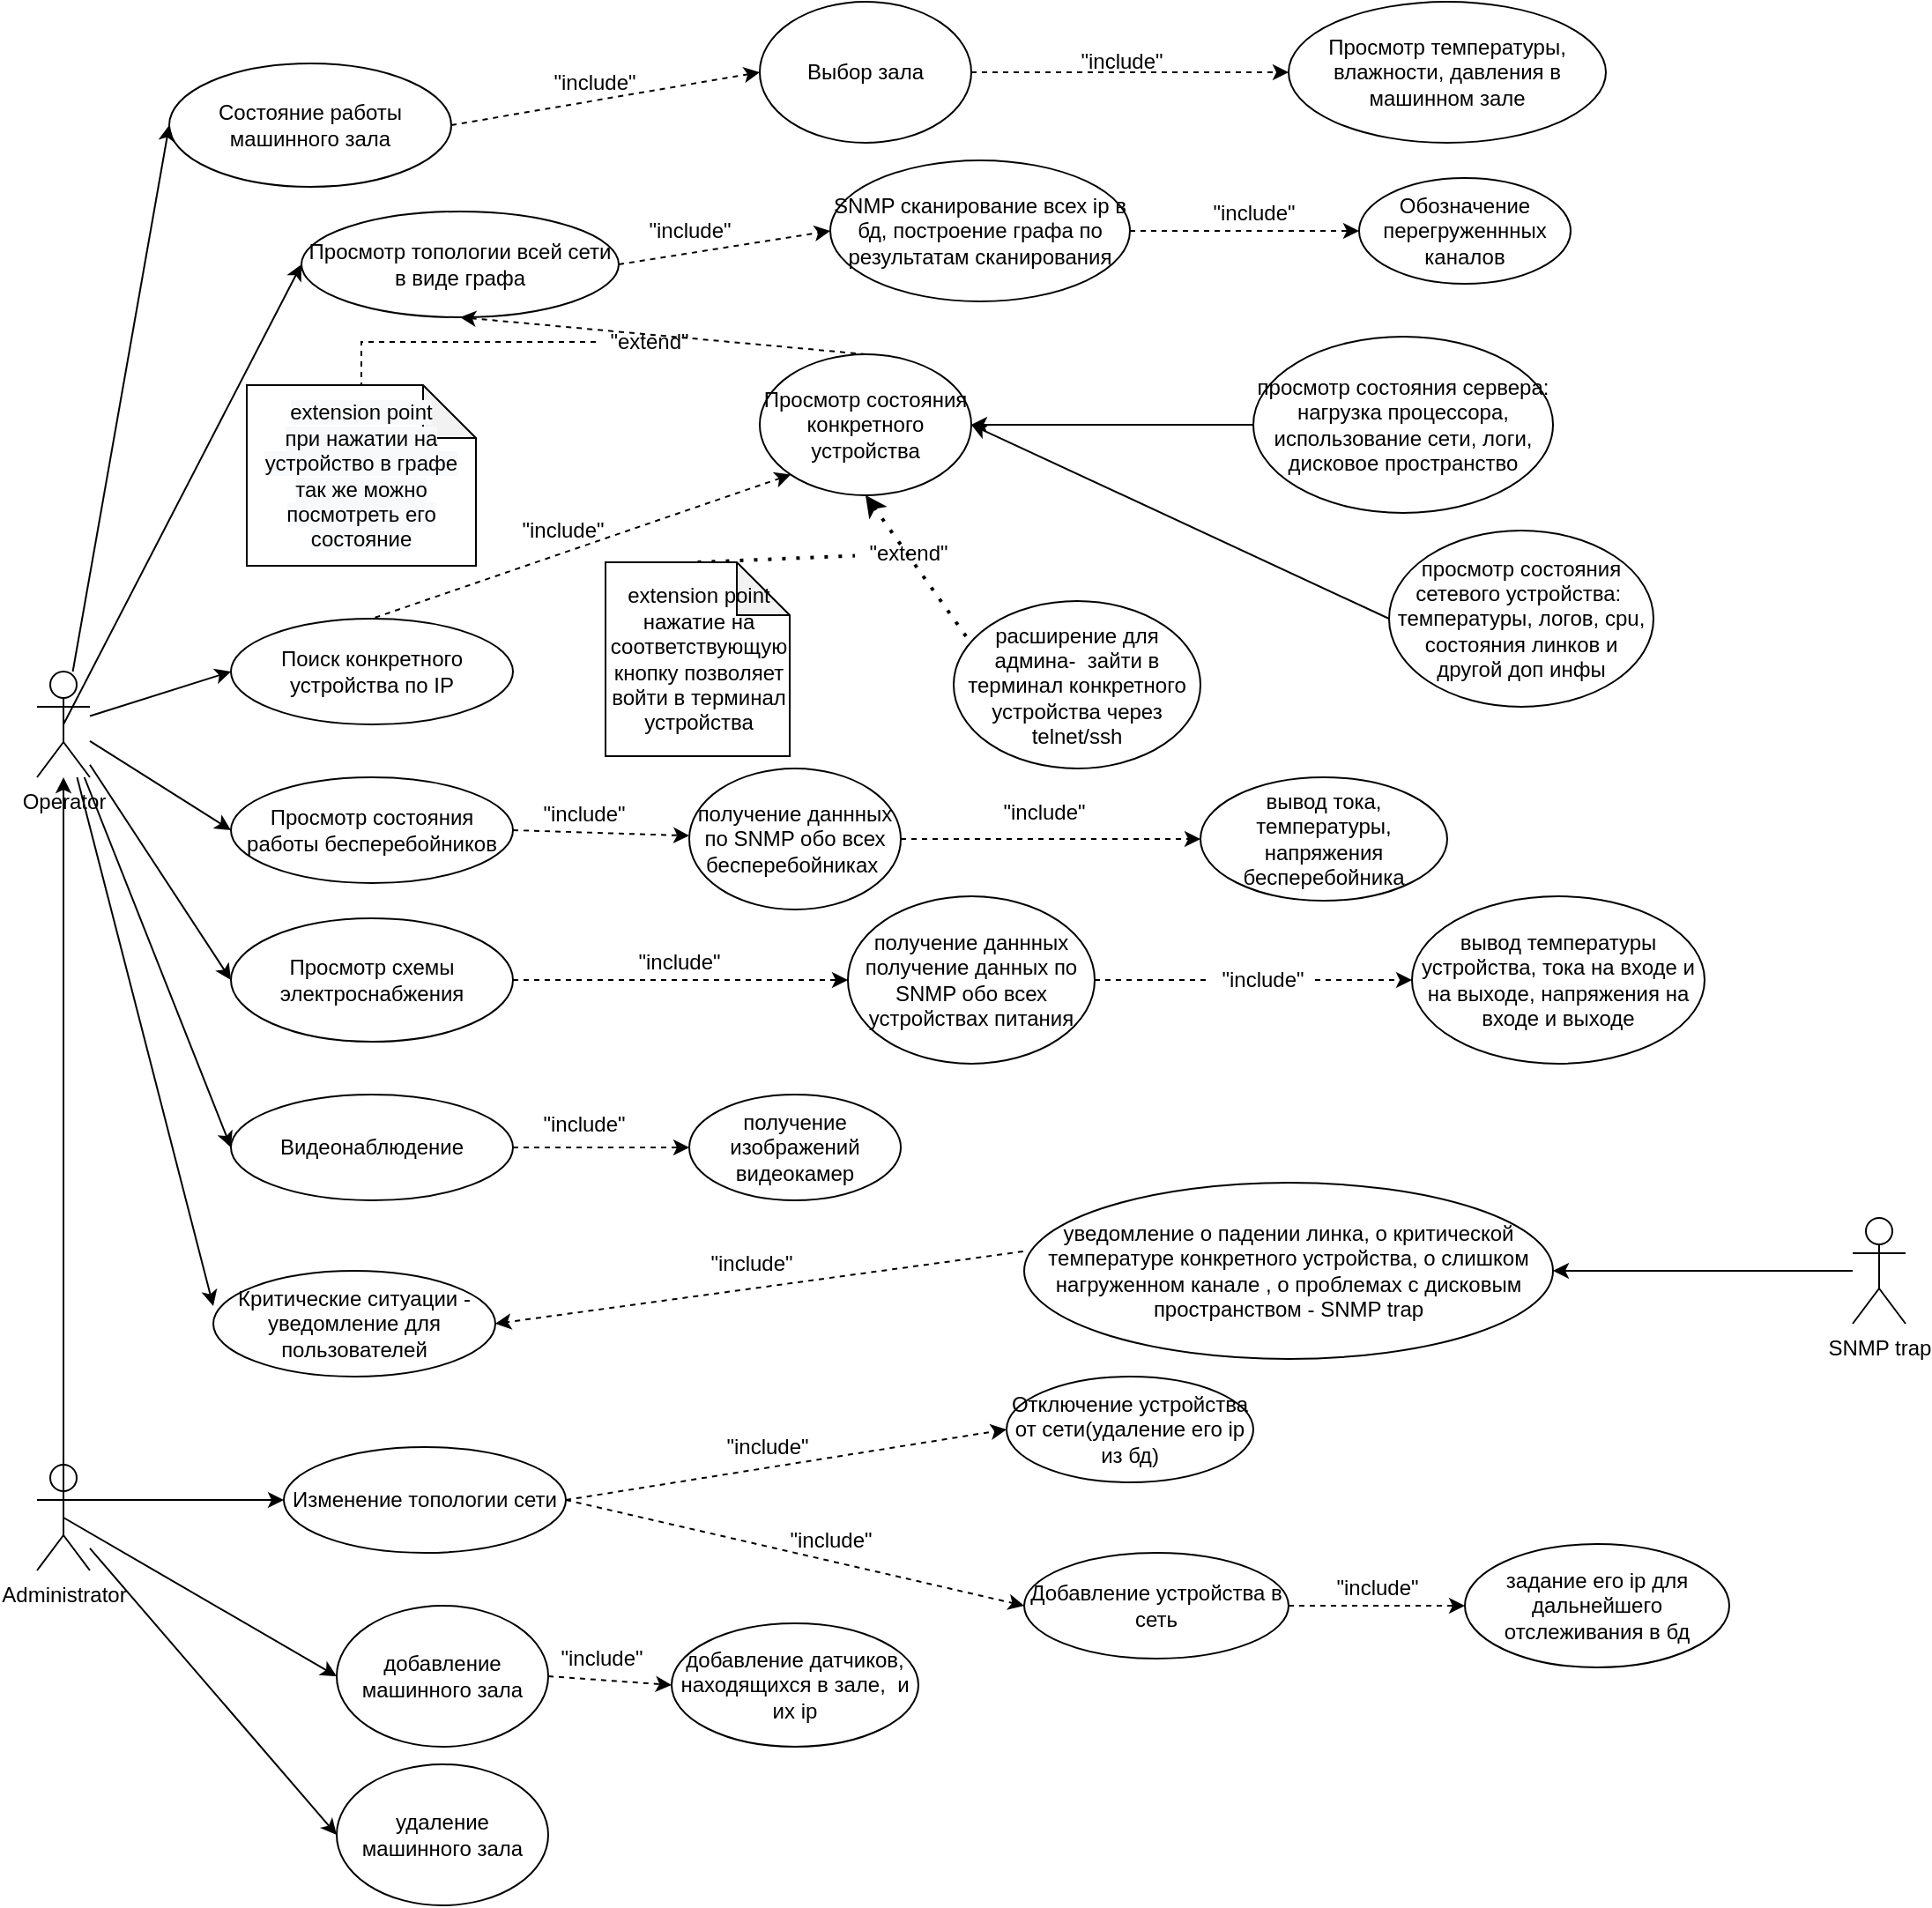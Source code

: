 <mxfile version="15.8.3" type="github">
  <diagram id="C5RBs43oDa-KdzZeNtuy" name="Page-1">
    <mxGraphModel dx="1896" dy="969" grid="1" gridSize="10" guides="1" tooltips="1" connect="1" arrows="1" fold="1" page="1" pageScale="1" pageWidth="827" pageHeight="1169" math="0" shadow="0">
      <root>
        <mxCell id="WIyWlLk6GJQsqaUBKTNV-0" />
        <mxCell id="WIyWlLk6GJQsqaUBKTNV-1" parent="WIyWlLk6GJQsqaUBKTNV-0" />
        <mxCell id="vWnuXFx7iVDM5a5PLiHu-0" value="Operator" style="shape=umlActor;verticalLabelPosition=bottom;verticalAlign=top;html=1;outlineConnect=0;" vertex="1" parent="WIyWlLk6GJQsqaUBKTNV-1">
          <mxGeometry x="60" y="400" width="30" height="60" as="geometry" />
        </mxCell>
        <mxCell id="vWnuXFx7iVDM5a5PLiHu-1" value="Просмотр температуры, влажности, давления в машинном зале" style="ellipse;whiteSpace=wrap;html=1;" vertex="1" parent="WIyWlLk6GJQsqaUBKTNV-1">
          <mxGeometry x="770" y="20" width="180" height="80" as="geometry" />
        </mxCell>
        <mxCell id="vWnuXFx7iVDM5a5PLiHu-2" value="Просмотр топологии всей сети в виде графа" style="ellipse;whiteSpace=wrap;html=1;" vertex="1" parent="WIyWlLk6GJQsqaUBKTNV-1">
          <mxGeometry x="210" y="139" width="180" height="60" as="geometry" />
        </mxCell>
        <mxCell id="vWnuXFx7iVDM5a5PLiHu-3" value="Критические ситуации - уведомление для пользователей" style="ellipse;whiteSpace=wrap;html=1;" vertex="1" parent="WIyWlLk6GJQsqaUBKTNV-1">
          <mxGeometry x="160" y="740" width="160" height="60" as="geometry" />
        </mxCell>
        <mxCell id="vWnuXFx7iVDM5a5PLiHu-59" value="" style="edgeStyle=orthogonalEdgeStyle;rounded=0;orthogonalLoop=1;jettySize=auto;html=1;dashed=1;" edge="1" parent="WIyWlLk6GJQsqaUBKTNV-1" source="vWnuXFx7iVDM5a5PLiHu-4" target="vWnuXFx7iVDM5a5PLiHu-40">
          <mxGeometry relative="1" as="geometry" />
        </mxCell>
        <mxCell id="vWnuXFx7iVDM5a5PLiHu-4" value="Просмотр схемы электроснабжения" style="ellipse;whiteSpace=wrap;html=1;" vertex="1" parent="WIyWlLk6GJQsqaUBKTNV-1">
          <mxGeometry x="170" y="540" width="160" height="70" as="geometry" />
        </mxCell>
        <mxCell id="vWnuXFx7iVDM5a5PLiHu-5" value="Просмотр состояния работы бесперебойников" style="ellipse;whiteSpace=wrap;html=1;" vertex="1" parent="WIyWlLk6GJQsqaUBKTNV-1">
          <mxGeometry x="170" y="460" width="160" height="60" as="geometry" />
        </mxCell>
        <mxCell id="vWnuXFx7iVDM5a5PLiHu-6" value="Просмотр состояния конкретного устройства" style="ellipse;whiteSpace=wrap;html=1;" vertex="1" parent="WIyWlLk6GJQsqaUBKTNV-1">
          <mxGeometry x="470" y="220" width="120" height="80" as="geometry" />
        </mxCell>
        <mxCell id="vWnuXFx7iVDM5a5PLiHu-51" value="" style="edgeStyle=orthogonalEdgeStyle;rounded=0;orthogonalLoop=1;jettySize=auto;html=1;dashed=1;" edge="1" parent="WIyWlLk6GJQsqaUBKTNV-1" source="vWnuXFx7iVDM5a5PLiHu-7" target="vWnuXFx7iVDM5a5PLiHu-50">
          <mxGeometry relative="1" as="geometry" />
        </mxCell>
        <mxCell id="vWnuXFx7iVDM5a5PLiHu-7" value="Видеонаблюдение" style="ellipse;whiteSpace=wrap;html=1;" vertex="1" parent="WIyWlLk6GJQsqaUBKTNV-1">
          <mxGeometry x="170" y="640" width="160" height="60" as="geometry" />
        </mxCell>
        <mxCell id="vWnuXFx7iVDM5a5PLiHu-8" value="Обозначение перегруженнных каналов" style="ellipse;whiteSpace=wrap;html=1;" vertex="1" parent="WIyWlLk6GJQsqaUBKTNV-1">
          <mxGeometry x="810" y="120" width="120" height="60" as="geometry" />
        </mxCell>
        <mxCell id="vWnuXFx7iVDM5a5PLiHu-10" value="Administrator" style="shape=umlActor;verticalLabelPosition=bottom;verticalAlign=top;html=1;outlineConnect=0;" vertex="1" parent="WIyWlLk6GJQsqaUBKTNV-1">
          <mxGeometry x="60" y="850" width="30" height="60" as="geometry" />
        </mxCell>
        <mxCell id="vWnuXFx7iVDM5a5PLiHu-11" style="edgeStyle=orthogonalEdgeStyle;rounded=0;orthogonalLoop=1;jettySize=auto;html=1;exitX=0.5;exitY=0.5;exitDx=0;exitDy=0;exitPerimeter=0;" edge="1" parent="WIyWlLk6GJQsqaUBKTNV-1" source="vWnuXFx7iVDM5a5PLiHu-10" target="vWnuXFx7iVDM5a5PLiHu-0">
          <mxGeometry relative="1" as="geometry">
            <mxPoint x="100" y="300" as="targetPoint" />
          </mxGeometry>
        </mxCell>
        <mxCell id="vWnuXFx7iVDM5a5PLiHu-12" value="Состояние работы машинного зала" style="ellipse;whiteSpace=wrap;html=1;" vertex="1" parent="WIyWlLk6GJQsqaUBKTNV-1">
          <mxGeometry x="135" y="55" width="160" height="70" as="geometry" />
        </mxCell>
        <mxCell id="vWnuXFx7iVDM5a5PLiHu-16" value="Поиск конкретного устройства по IP" style="ellipse;whiteSpace=wrap;html=1;" vertex="1" parent="WIyWlLk6GJQsqaUBKTNV-1">
          <mxGeometry x="170" y="370" width="160" height="60" as="geometry" />
        </mxCell>
        <mxCell id="vWnuXFx7iVDM5a5PLiHu-19" value="Изменение топологии сети" style="ellipse;whiteSpace=wrap;html=1;" vertex="1" parent="WIyWlLk6GJQsqaUBKTNV-1">
          <mxGeometry x="200" y="840" width="160" height="60" as="geometry" />
        </mxCell>
        <mxCell id="vWnuXFx7iVDM5a5PLiHu-20" value="Отключение устройства от сети(удаление его ip из бд)" style="ellipse;whiteSpace=wrap;html=1;" vertex="1" parent="WIyWlLk6GJQsqaUBKTNV-1">
          <mxGeometry x="610" y="800" width="140" height="60" as="geometry" />
        </mxCell>
        <mxCell id="vWnuXFx7iVDM5a5PLiHu-61" value="" style="edgeStyle=orthogonalEdgeStyle;rounded=0;orthogonalLoop=1;jettySize=auto;html=1;dashed=1;" edge="1" parent="WIyWlLk6GJQsqaUBKTNV-1" source="vWnuXFx7iVDM5a5PLiHu-21" target="vWnuXFx7iVDM5a5PLiHu-60">
          <mxGeometry relative="1" as="geometry" />
        </mxCell>
        <mxCell id="vWnuXFx7iVDM5a5PLiHu-21" value="Добавление устройства в сеть" style="ellipse;whiteSpace=wrap;html=1;" vertex="1" parent="WIyWlLk6GJQsqaUBKTNV-1">
          <mxGeometry x="620" y="900" width="150" height="60" as="geometry" />
        </mxCell>
        <mxCell id="vWnuXFx7iVDM5a5PLiHu-28" value="" style="endArrow=classic;html=1;rounded=0;exitX=1;exitY=0.333;exitDx=0;exitDy=0;exitPerimeter=0;entryX=0;entryY=0.5;entryDx=0;entryDy=0;" edge="1" parent="WIyWlLk6GJQsqaUBKTNV-1" source="vWnuXFx7iVDM5a5PLiHu-10" target="vWnuXFx7iVDM5a5PLiHu-19">
          <mxGeometry width="50" height="50" relative="1" as="geometry">
            <mxPoint x="570" y="520" as="sourcePoint" />
            <mxPoint x="440" y="640" as="targetPoint" />
          </mxGeometry>
        </mxCell>
        <mxCell id="vWnuXFx7iVDM5a5PLiHu-29" value="" style="endArrow=classic;html=1;rounded=0;entryX=0;entryY=0.333;entryDx=0;entryDy=0;entryPerimeter=0;" edge="1" parent="WIyWlLk6GJQsqaUBKTNV-1" source="vWnuXFx7iVDM5a5PLiHu-0" target="vWnuXFx7iVDM5a5PLiHu-3">
          <mxGeometry width="50" height="50" relative="1" as="geometry">
            <mxPoint x="390" y="690" as="sourcePoint" />
            <mxPoint x="440" y="640" as="targetPoint" />
          </mxGeometry>
        </mxCell>
        <mxCell id="vWnuXFx7iVDM5a5PLiHu-31" value="" style="endArrow=classic;html=1;rounded=0;entryX=0;entryY=0.5;entryDx=0;entryDy=0;" edge="1" parent="WIyWlLk6GJQsqaUBKTNV-1" source="vWnuXFx7iVDM5a5PLiHu-0" target="vWnuXFx7iVDM5a5PLiHu-7">
          <mxGeometry width="50" height="50" relative="1" as="geometry">
            <mxPoint x="390" y="410" as="sourcePoint" />
            <mxPoint x="180" y="670" as="targetPoint" />
          </mxGeometry>
        </mxCell>
        <mxCell id="vWnuXFx7iVDM5a5PLiHu-32" value="" style="endArrow=classic;html=1;rounded=0;entryX=0;entryY=0.5;entryDx=0;entryDy=0;" edge="1" parent="WIyWlLk6GJQsqaUBKTNV-1" source="vWnuXFx7iVDM5a5PLiHu-0" target="vWnuXFx7iVDM5a5PLiHu-4">
          <mxGeometry width="50" height="50" relative="1" as="geometry">
            <mxPoint x="390" y="410" as="sourcePoint" />
            <mxPoint x="190" y="540" as="targetPoint" />
          </mxGeometry>
        </mxCell>
        <mxCell id="vWnuXFx7iVDM5a5PLiHu-33" value="" style="endArrow=classic;html=1;rounded=0;entryX=0;entryY=0.5;entryDx=0;entryDy=0;" edge="1" parent="WIyWlLk6GJQsqaUBKTNV-1" source="vWnuXFx7iVDM5a5PLiHu-0" target="vWnuXFx7iVDM5a5PLiHu-5">
          <mxGeometry width="50" height="50" relative="1" as="geometry">
            <mxPoint x="390" y="410" as="sourcePoint" />
            <mxPoint x="440" y="360" as="targetPoint" />
          </mxGeometry>
        </mxCell>
        <mxCell id="vWnuXFx7iVDM5a5PLiHu-34" value="" style="endArrow=classic;html=1;rounded=0;entryX=0;entryY=0.5;entryDx=0;entryDy=0;" edge="1" parent="WIyWlLk6GJQsqaUBKTNV-1" source="vWnuXFx7iVDM5a5PLiHu-0" target="vWnuXFx7iVDM5a5PLiHu-16">
          <mxGeometry width="50" height="50" relative="1" as="geometry">
            <mxPoint x="390" y="410" as="sourcePoint" />
            <mxPoint x="440" y="360" as="targetPoint" />
          </mxGeometry>
        </mxCell>
        <mxCell id="vWnuXFx7iVDM5a5PLiHu-35" value="" style="endArrow=classic;html=1;rounded=0;exitX=0.5;exitY=0.5;exitDx=0;exitDy=0;exitPerimeter=0;entryX=0;entryY=0.5;entryDx=0;entryDy=0;" edge="1" parent="WIyWlLk6GJQsqaUBKTNV-1" source="vWnuXFx7iVDM5a5PLiHu-0" target="vWnuXFx7iVDM5a5PLiHu-2">
          <mxGeometry width="50" height="50" relative="1" as="geometry">
            <mxPoint x="390" y="410" as="sourcePoint" />
            <mxPoint x="440" y="360" as="targetPoint" />
          </mxGeometry>
        </mxCell>
        <mxCell id="vWnuXFx7iVDM5a5PLiHu-36" value="" style="endArrow=classic;html=1;rounded=0;entryX=0;entryY=0.5;entryDx=0;entryDy=0;" edge="1" parent="WIyWlLk6GJQsqaUBKTNV-1" source="vWnuXFx7iVDM5a5PLiHu-0" target="vWnuXFx7iVDM5a5PLiHu-12">
          <mxGeometry width="50" height="50" relative="1" as="geometry">
            <mxPoint x="390" y="410" as="sourcePoint" />
            <mxPoint x="440" y="360" as="targetPoint" />
          </mxGeometry>
        </mxCell>
        <mxCell id="vWnuXFx7iVDM5a5PLiHu-76" value="" style="edgeStyle=orthogonalEdgeStyle;rounded=0;orthogonalLoop=1;jettySize=auto;html=1;dashed=1;startArrow=none;" edge="1" parent="WIyWlLk6GJQsqaUBKTNV-1" source="vWnuXFx7iVDM5a5PLiHu-103" target="vWnuXFx7iVDM5a5PLiHu-75">
          <mxGeometry relative="1" as="geometry" />
        </mxCell>
        <mxCell id="vWnuXFx7iVDM5a5PLiHu-40" value="получение даннных получение данных по SNMP обо всех устройствах питания" style="ellipse;whiteSpace=wrap;html=1;" vertex="1" parent="WIyWlLk6GJQsqaUBKTNV-1">
          <mxGeometry x="520" y="527.5" width="140" height="95" as="geometry" />
        </mxCell>
        <mxCell id="vWnuXFx7iVDM5a5PLiHu-74" value="" style="edgeStyle=orthogonalEdgeStyle;rounded=0;orthogonalLoop=1;jettySize=auto;html=1;dashed=1;" edge="1" parent="WIyWlLk6GJQsqaUBKTNV-1" source="vWnuXFx7iVDM5a5PLiHu-41" target="vWnuXFx7iVDM5a5PLiHu-73">
          <mxGeometry relative="1" as="geometry" />
        </mxCell>
        <mxCell id="vWnuXFx7iVDM5a5PLiHu-41" value="получение даннных по SNMP обо всех бесперебойниках&amp;nbsp;" style="ellipse;whiteSpace=wrap;html=1;" vertex="1" parent="WIyWlLk6GJQsqaUBKTNV-1">
          <mxGeometry x="430" y="455" width="120" height="80" as="geometry" />
        </mxCell>
        <mxCell id="vWnuXFx7iVDM5a5PLiHu-44" value="" style="edgeStyle=orthogonalEdgeStyle;rounded=0;orthogonalLoop=1;jettySize=auto;html=1;dashed=1;" edge="1" parent="WIyWlLk6GJQsqaUBKTNV-1" source="vWnuXFx7iVDM5a5PLiHu-42" target="vWnuXFx7iVDM5a5PLiHu-1">
          <mxGeometry relative="1" as="geometry" />
        </mxCell>
        <mxCell id="vWnuXFx7iVDM5a5PLiHu-42" value="Выбор зала" style="ellipse;whiteSpace=wrap;html=1;" vertex="1" parent="WIyWlLk6GJQsqaUBKTNV-1">
          <mxGeometry x="470" y="20" width="120" height="80" as="geometry" />
        </mxCell>
        <mxCell id="vWnuXFx7iVDM5a5PLiHu-83" value="" style="edgeStyle=orthogonalEdgeStyle;rounded=0;orthogonalLoop=1;jettySize=auto;html=1;dashed=1;" edge="1" parent="WIyWlLk6GJQsqaUBKTNV-1" source="vWnuXFx7iVDM5a5PLiHu-45" target="vWnuXFx7iVDM5a5PLiHu-8">
          <mxGeometry relative="1" as="geometry" />
        </mxCell>
        <mxCell id="vWnuXFx7iVDM5a5PLiHu-45" value="SNMP сканирование всех ip в бд, построение графа по результатам сканирования" style="ellipse;whiteSpace=wrap;html=1;" vertex="1" parent="WIyWlLk6GJQsqaUBKTNV-1">
          <mxGeometry x="510" y="110" width="170" height="80" as="geometry" />
        </mxCell>
        <mxCell id="vWnuXFx7iVDM5a5PLiHu-46" value="просмотр состояния сетевого устройства:&amp;nbsp; температуры, логов, cpu, состояния линков и другой доп инфы" style="ellipse;whiteSpace=wrap;html=1;" vertex="1" parent="WIyWlLk6GJQsqaUBKTNV-1">
          <mxGeometry x="827" y="320" width="150" height="100" as="geometry" />
        </mxCell>
        <mxCell id="vWnuXFx7iVDM5a5PLiHu-50" value="получение изображений видеокамер" style="ellipse;whiteSpace=wrap;html=1;" vertex="1" parent="WIyWlLk6GJQsqaUBKTNV-1">
          <mxGeometry x="430" y="640" width="120" height="60" as="geometry" />
        </mxCell>
        <mxCell id="vWnuXFx7iVDM5a5PLiHu-52" value="уведомление о падении линка, о критической температуре конкретного устройства, о слишком нагруженном канале , о проблемах с дисковым пространством - SNMP trap" style="ellipse;whiteSpace=wrap;html=1;" vertex="1" parent="WIyWlLk6GJQsqaUBKTNV-1">
          <mxGeometry x="620" y="690" width="300" height="100" as="geometry" />
        </mxCell>
        <mxCell id="vWnuXFx7iVDM5a5PLiHu-54" value="" style="endArrow=none;html=1;rounded=0;exitX=1;exitY=0.5;exitDx=0;exitDy=0;entryX=0;entryY=0.5;entryDx=0;entryDy=0;endFill=0;startArrow=classic;startFill=1;" edge="1" parent="WIyWlLk6GJQsqaUBKTNV-1" source="vWnuXFx7iVDM5a5PLiHu-6" target="vWnuXFx7iVDM5a5PLiHu-46">
          <mxGeometry width="50" height="50" relative="1" as="geometry">
            <mxPoint x="390" y="690" as="sourcePoint" />
            <mxPoint x="440" y="640" as="targetPoint" />
          </mxGeometry>
        </mxCell>
        <mxCell id="vWnuXFx7iVDM5a5PLiHu-55" value="" style="endArrow=none;dashed=1;html=1;dashPattern=1 3;strokeWidth=2;rounded=0;exitX=0.5;exitY=1;exitDx=0;exitDy=0;entryX=0.062;entryY=0.235;entryDx=0;entryDy=0;startArrow=classic;startFill=1;entryPerimeter=0;" edge="1" parent="WIyWlLk6GJQsqaUBKTNV-1" source="vWnuXFx7iVDM5a5PLiHu-6" target="vWnuXFx7iVDM5a5PLiHu-56">
          <mxGeometry width="50" height="50" relative="1" as="geometry">
            <mxPoint x="390" y="690" as="sourcePoint" />
            <mxPoint x="630" y="450" as="targetPoint" />
          </mxGeometry>
        </mxCell>
        <mxCell id="vWnuXFx7iVDM5a5PLiHu-56" value="расширение для админа-&amp;nbsp; зайти в терминал конкретного устройства через telnet/ssh" style="ellipse;whiteSpace=wrap;html=1;" vertex="1" parent="WIyWlLk6GJQsqaUBKTNV-1">
          <mxGeometry x="580" y="360" width="140" height="95" as="geometry" />
        </mxCell>
        <mxCell id="vWnuXFx7iVDM5a5PLiHu-60" value="задание его ip для дальнейшего отслеживания в бд" style="ellipse;whiteSpace=wrap;html=1;" vertex="1" parent="WIyWlLk6GJQsqaUBKTNV-1">
          <mxGeometry x="870" y="895" width="150" height="70" as="geometry" />
        </mxCell>
        <mxCell id="vWnuXFx7iVDM5a5PLiHu-62" value="просмотр состояния сервера: нагрузка процессора, использование сети, логи, дисковое пространство" style="ellipse;whiteSpace=wrap;html=1;" vertex="1" parent="WIyWlLk6GJQsqaUBKTNV-1">
          <mxGeometry x="750" y="210" width="170" height="100" as="geometry" />
        </mxCell>
        <mxCell id="vWnuXFx7iVDM5a5PLiHu-64" value="добавление машинного зала" style="ellipse;whiteSpace=wrap;html=1;" vertex="1" parent="WIyWlLk6GJQsqaUBKTNV-1">
          <mxGeometry x="230" y="930" width="120" height="80" as="geometry" />
        </mxCell>
        <mxCell id="vWnuXFx7iVDM5a5PLiHu-65" value="удаление машинного зала" style="ellipse;whiteSpace=wrap;html=1;" vertex="1" parent="WIyWlLk6GJQsqaUBKTNV-1">
          <mxGeometry x="230" y="1020" width="120" height="80" as="geometry" />
        </mxCell>
        <mxCell id="vWnuXFx7iVDM5a5PLiHu-66" value="добавление датчиков, находящихся в зале,&amp;nbsp; и их ip" style="ellipse;whiteSpace=wrap;html=1;" vertex="1" parent="WIyWlLk6GJQsqaUBKTNV-1">
          <mxGeometry x="420" y="940" width="140" height="70" as="geometry" />
        </mxCell>
        <mxCell id="vWnuXFx7iVDM5a5PLiHu-73" value="вывод тока, температуры, напряжения бесперебойника" style="ellipse;whiteSpace=wrap;html=1;" vertex="1" parent="WIyWlLk6GJQsqaUBKTNV-1">
          <mxGeometry x="720" y="460" width="140" height="70" as="geometry" />
        </mxCell>
        <mxCell id="vWnuXFx7iVDM5a5PLiHu-75" value="вывод температуры устройства, тока на входе и на выходе, напряжения на входе и выходе" style="ellipse;whiteSpace=wrap;html=1;" vertex="1" parent="WIyWlLk6GJQsqaUBKTNV-1">
          <mxGeometry x="840" y="527.5" width="166" height="95" as="geometry" />
        </mxCell>
        <mxCell id="vWnuXFx7iVDM5a5PLiHu-79" value="&quot;include&quot;" style="text;html=1;align=center;verticalAlign=middle;resizable=0;points=[];autosize=1;strokeColor=none;fillColor=none;" vertex="1" parent="WIyWlLk6GJQsqaUBKTNV-1">
          <mxGeometry x="346" y="56" width="60" height="20" as="geometry" />
        </mxCell>
        <mxCell id="vWnuXFx7iVDM5a5PLiHu-80" value="&quot;include&quot;" style="text;html=1;align=center;verticalAlign=middle;resizable=0;points=[];autosize=1;strokeColor=none;fillColor=none;" vertex="1" parent="WIyWlLk6GJQsqaUBKTNV-1">
          <mxGeometry x="645" y="44" width="60" height="20" as="geometry" />
        </mxCell>
        <mxCell id="vWnuXFx7iVDM5a5PLiHu-84" value="" style="endArrow=classic;html=1;rounded=0;exitX=0.5;exitY=0.5;exitDx=0;exitDy=0;exitPerimeter=0;entryX=0;entryY=0.5;entryDx=0;entryDy=0;" edge="1" parent="WIyWlLk6GJQsqaUBKTNV-1" source="vWnuXFx7iVDM5a5PLiHu-10" target="vWnuXFx7iVDM5a5PLiHu-64">
          <mxGeometry width="50" height="50" relative="1" as="geometry">
            <mxPoint x="710" y="770" as="sourcePoint" />
            <mxPoint x="760" y="720" as="targetPoint" />
          </mxGeometry>
        </mxCell>
        <mxCell id="vWnuXFx7iVDM5a5PLiHu-85" value="" style="endArrow=classic;html=1;rounded=0;entryX=0;entryY=0.5;entryDx=0;entryDy=0;" edge="1" parent="WIyWlLk6GJQsqaUBKTNV-1" source="vWnuXFx7iVDM5a5PLiHu-10" target="vWnuXFx7iVDM5a5PLiHu-65">
          <mxGeometry width="50" height="50" relative="1" as="geometry">
            <mxPoint x="710" y="770" as="sourcePoint" />
            <mxPoint x="760" y="720" as="targetPoint" />
          </mxGeometry>
        </mxCell>
        <mxCell id="vWnuXFx7iVDM5a5PLiHu-86" value="" style="endArrow=classic;html=1;rounded=0;dashed=1;exitX=1;exitY=0.5;exitDx=0;exitDy=0;entryX=0;entryY=0.5;entryDx=0;entryDy=0;" edge="1" parent="WIyWlLk6GJQsqaUBKTNV-1" source="vWnuXFx7iVDM5a5PLiHu-64" target="vWnuXFx7iVDM5a5PLiHu-66">
          <mxGeometry width="50" height="50" relative="1" as="geometry">
            <mxPoint x="710" y="770" as="sourcePoint" />
            <mxPoint x="760" y="720" as="targetPoint" />
          </mxGeometry>
        </mxCell>
        <mxCell id="vWnuXFx7iVDM5a5PLiHu-87" value="" style="endArrow=none;html=1;rounded=0;dashed=1;exitX=0.5;exitY=1;exitDx=0;exitDy=0;entryX=0.5;entryY=0;entryDx=0;entryDy=0;startArrow=classic;startFill=1;endFill=0;" edge="1" parent="WIyWlLk6GJQsqaUBKTNV-1" source="vWnuXFx7iVDM5a5PLiHu-2" target="vWnuXFx7iVDM5a5PLiHu-6">
          <mxGeometry width="50" height="50" relative="1" as="geometry">
            <mxPoint x="710" y="490" as="sourcePoint" />
            <mxPoint x="760" y="440" as="targetPoint" />
          </mxGeometry>
        </mxCell>
        <mxCell id="vWnuXFx7iVDM5a5PLiHu-89" value="" style="endArrow=none;startArrow=classic;html=1;rounded=0;dashed=1;exitX=0;exitY=1;exitDx=0;exitDy=0;entryX=0.5;entryY=0;entryDx=0;entryDy=0;endFill=0;" edge="1" parent="WIyWlLk6GJQsqaUBKTNV-1" source="vWnuXFx7iVDM5a5PLiHu-6" target="vWnuXFx7iVDM5a5PLiHu-16">
          <mxGeometry width="50" height="50" relative="1" as="geometry">
            <mxPoint x="710" y="490" as="sourcePoint" />
            <mxPoint x="760" y="440" as="targetPoint" />
          </mxGeometry>
        </mxCell>
        <mxCell id="vWnuXFx7iVDM5a5PLiHu-94" value="" style="edgeStyle=orthogonalEdgeStyle;rounded=0;orthogonalLoop=1;jettySize=auto;html=1;dashed=1;startArrow=none;startFill=0;endArrow=none;endFill=0;" edge="1" parent="WIyWlLk6GJQsqaUBKTNV-1" source="vWnuXFx7iVDM5a5PLiHu-90" target="vWnuXFx7iVDM5a5PLiHu-130">
          <mxGeometry relative="1" as="geometry">
            <mxPoint x="265.067" y="240" as="targetPoint" />
          </mxGeometry>
        </mxCell>
        <mxCell id="vWnuXFx7iVDM5a5PLiHu-90" value="&quot;extend&quot;" style="text;html=1;align=center;verticalAlign=middle;resizable=0;points=[];autosize=1;strokeColor=none;fillColor=none;" vertex="1" parent="WIyWlLk6GJQsqaUBKTNV-1">
          <mxGeometry x="377" y="203" width="60" height="20" as="geometry" />
        </mxCell>
        <mxCell id="vWnuXFx7iVDM5a5PLiHu-95" value="&quot;include&quot;" style="text;html=1;align=center;verticalAlign=middle;resizable=0;points=[];autosize=1;strokeColor=none;fillColor=none;" vertex="1" parent="WIyWlLk6GJQsqaUBKTNV-1">
          <mxGeometry x="340" y="647" width="60" height="20" as="geometry" />
        </mxCell>
        <mxCell id="vWnuXFx7iVDM5a5PLiHu-96" value="&quot;include&quot;" style="text;html=1;align=center;verticalAlign=middle;resizable=0;points=[];autosize=1;strokeColor=none;fillColor=none;" vertex="1" parent="WIyWlLk6GJQsqaUBKTNV-1">
          <mxGeometry x="394" y="555" width="60" height="20" as="geometry" />
        </mxCell>
        <mxCell id="vWnuXFx7iVDM5a5PLiHu-97" value="&quot;include&quot;" style="text;html=1;align=center;verticalAlign=middle;resizable=0;points=[];autosize=1;strokeColor=none;fillColor=none;" vertex="1" parent="WIyWlLk6GJQsqaUBKTNV-1">
          <mxGeometry x="340" y="471" width="60" height="20" as="geometry" />
        </mxCell>
        <mxCell id="vWnuXFx7iVDM5a5PLiHu-100" value="" style="endArrow=classic;html=1;rounded=0;dashed=1;exitX=1;exitY=0.5;exitDx=0;exitDy=0;" edge="1" parent="WIyWlLk6GJQsqaUBKTNV-1" source="vWnuXFx7iVDM5a5PLiHu-5" target="vWnuXFx7iVDM5a5PLiHu-41">
          <mxGeometry width="50" height="50" relative="1" as="geometry">
            <mxPoint x="380" y="520" as="sourcePoint" />
            <mxPoint x="760" y="390" as="targetPoint" />
          </mxGeometry>
        </mxCell>
        <mxCell id="vWnuXFx7iVDM5a5PLiHu-101" value="&quot;include&quot;" style="text;html=1;align=center;verticalAlign=middle;resizable=0;points=[];autosize=1;strokeColor=none;fillColor=none;" vertex="1" parent="WIyWlLk6GJQsqaUBKTNV-1">
          <mxGeometry x="601" y="470" width="60" height="20" as="geometry" />
        </mxCell>
        <mxCell id="vWnuXFx7iVDM5a5PLiHu-102" value="&quot;include&quot;" style="text;html=1;align=center;verticalAlign=middle;resizable=0;points=[];autosize=1;strokeColor=none;fillColor=none;" vertex="1" parent="WIyWlLk6GJQsqaUBKTNV-1">
          <mxGeometry x="328" y="310" width="60" height="20" as="geometry" />
        </mxCell>
        <mxCell id="vWnuXFx7iVDM5a5PLiHu-103" value="&quot;include&quot;" style="text;html=1;align=center;verticalAlign=middle;resizable=0;points=[];autosize=1;strokeColor=none;fillColor=none;" vertex="1" parent="WIyWlLk6GJQsqaUBKTNV-1">
          <mxGeometry x="725" y="565" width="60" height="20" as="geometry" />
        </mxCell>
        <mxCell id="vWnuXFx7iVDM5a5PLiHu-104" value="" style="edgeStyle=orthogonalEdgeStyle;rounded=0;orthogonalLoop=1;jettySize=auto;html=1;dashed=1;endArrow=none;" edge="1" parent="WIyWlLk6GJQsqaUBKTNV-1" source="vWnuXFx7iVDM5a5PLiHu-40" target="vWnuXFx7iVDM5a5PLiHu-103">
          <mxGeometry relative="1" as="geometry">
            <mxPoint x="534" y="575" as="sourcePoint" />
            <mxPoint x="667" y="575" as="targetPoint" />
          </mxGeometry>
        </mxCell>
        <mxCell id="vWnuXFx7iVDM5a5PLiHu-105" value="&quot;include&quot;" style="text;html=1;align=center;verticalAlign=middle;resizable=0;points=[];autosize=1;strokeColor=none;fillColor=none;" vertex="1" parent="WIyWlLk6GJQsqaUBKTNV-1">
          <mxGeometry x="400" y="140" width="60" height="20" as="geometry" />
        </mxCell>
        <mxCell id="vWnuXFx7iVDM5a5PLiHu-106" value="&quot;include&quot;" style="text;html=1;align=center;verticalAlign=middle;resizable=0;points=[];autosize=1;strokeColor=none;fillColor=none;" vertex="1" parent="WIyWlLk6GJQsqaUBKTNV-1">
          <mxGeometry x="720" y="130" width="60" height="20" as="geometry" />
        </mxCell>
        <mxCell id="vWnuXFx7iVDM5a5PLiHu-107" value="" style="endArrow=classic;html=1;rounded=0;entryX=1;entryY=0.5;entryDx=0;entryDy=0;" edge="1" parent="WIyWlLk6GJQsqaUBKTNV-1" source="vWnuXFx7iVDM5a5PLiHu-62" target="vWnuXFx7iVDM5a5PLiHu-6">
          <mxGeometry width="50" height="50" relative="1" as="geometry">
            <mxPoint x="560" y="270" as="sourcePoint" />
            <mxPoint x="480" y="300" as="targetPoint" />
          </mxGeometry>
        </mxCell>
        <mxCell id="vWnuXFx7iVDM5a5PLiHu-108" value="&quot;extend&quot;" style="text;html=1;align=center;verticalAlign=middle;resizable=0;points=[];autosize=1;strokeColor=none;fillColor=none;" vertex="1" parent="WIyWlLk6GJQsqaUBKTNV-1">
          <mxGeometry x="524" y="323" width="60" height="20" as="geometry" />
        </mxCell>
        <mxCell id="vWnuXFx7iVDM5a5PLiHu-109" value="" style="endArrow=classic;html=1;rounded=0;exitX=1;exitY=0.5;exitDx=0;exitDy=0;entryX=0;entryY=0.5;entryDx=0;entryDy=0;dashed=1;" edge="1" parent="WIyWlLk6GJQsqaUBKTNV-1" source="vWnuXFx7iVDM5a5PLiHu-19" target="vWnuXFx7iVDM5a5PLiHu-20">
          <mxGeometry width="50" height="50" relative="1" as="geometry">
            <mxPoint x="710" y="660" as="sourcePoint" />
            <mxPoint x="760" y="610" as="targetPoint" />
          </mxGeometry>
        </mxCell>
        <mxCell id="vWnuXFx7iVDM5a5PLiHu-110" value="" style="endArrow=classic;html=1;rounded=0;exitX=1;exitY=0.5;exitDx=0;exitDy=0;entryX=0;entryY=0.5;entryDx=0;entryDy=0;dashed=1;" edge="1" parent="WIyWlLk6GJQsqaUBKTNV-1" source="vWnuXFx7iVDM5a5PLiHu-19" target="vWnuXFx7iVDM5a5PLiHu-21">
          <mxGeometry width="50" height="50" relative="1" as="geometry">
            <mxPoint x="710" y="660" as="sourcePoint" />
            <mxPoint x="760" y="610" as="targetPoint" />
          </mxGeometry>
        </mxCell>
        <mxCell id="vWnuXFx7iVDM5a5PLiHu-111" value="&quot;include&quot;" style="text;html=1;align=center;verticalAlign=middle;resizable=0;points=[];autosize=1;strokeColor=none;fillColor=none;" vertex="1" parent="WIyWlLk6GJQsqaUBKTNV-1">
          <mxGeometry x="444" y="830" width="60" height="20" as="geometry" />
        </mxCell>
        <mxCell id="vWnuXFx7iVDM5a5PLiHu-113" value="&quot;include&quot;" style="text;html=1;align=center;verticalAlign=middle;resizable=0;points=[];autosize=1;strokeColor=none;fillColor=none;" vertex="1" parent="WIyWlLk6GJQsqaUBKTNV-1">
          <mxGeometry x="480" y="883" width="60" height="20" as="geometry" />
        </mxCell>
        <mxCell id="vWnuXFx7iVDM5a5PLiHu-114" value="&quot;include&quot;" style="text;html=1;align=center;verticalAlign=middle;resizable=0;points=[];autosize=1;strokeColor=none;fillColor=none;" vertex="1" parent="WIyWlLk6GJQsqaUBKTNV-1">
          <mxGeometry x="350" y="950" width="60" height="20" as="geometry" />
        </mxCell>
        <mxCell id="vWnuXFx7iVDM5a5PLiHu-115" value="&quot;include&quot;" style="text;html=1;align=center;verticalAlign=middle;resizable=0;points=[];autosize=1;strokeColor=none;fillColor=none;" vertex="1" parent="WIyWlLk6GJQsqaUBKTNV-1">
          <mxGeometry x="790" y="910" width="60" height="20" as="geometry" />
        </mxCell>
        <mxCell id="vWnuXFx7iVDM5a5PLiHu-116" value="SNMP trap" style="shape=umlActor;verticalLabelPosition=bottom;verticalAlign=top;html=1;outlineConnect=0;" vertex="1" parent="WIyWlLk6GJQsqaUBKTNV-1">
          <mxGeometry x="1090" y="710" width="30" height="60" as="geometry" />
        </mxCell>
        <mxCell id="vWnuXFx7iVDM5a5PLiHu-117" value="" style="endArrow=classic;html=1;rounded=0;entryX=1;entryY=0.5;entryDx=0;entryDy=0;" edge="1" parent="WIyWlLk6GJQsqaUBKTNV-1" source="vWnuXFx7iVDM5a5PLiHu-116" target="vWnuXFx7iVDM5a5PLiHu-52">
          <mxGeometry width="50" height="50" relative="1" as="geometry">
            <mxPoint x="710" y="660" as="sourcePoint" />
            <mxPoint x="760" y="610" as="targetPoint" />
          </mxGeometry>
        </mxCell>
        <mxCell id="vWnuXFx7iVDM5a5PLiHu-118" value="" style="endArrow=classic;html=1;rounded=0;dashed=1;exitX=-0.002;exitY=0.39;exitDx=0;exitDy=0;exitPerimeter=0;entryX=1;entryY=0.5;entryDx=0;entryDy=0;" edge="1" parent="WIyWlLk6GJQsqaUBKTNV-1" source="vWnuXFx7iVDM5a5PLiHu-52" target="vWnuXFx7iVDM5a5PLiHu-3">
          <mxGeometry width="50" height="50" relative="1" as="geometry">
            <mxPoint x="710" y="590" as="sourcePoint" />
            <mxPoint x="760" y="540" as="targetPoint" />
          </mxGeometry>
        </mxCell>
        <mxCell id="vWnuXFx7iVDM5a5PLiHu-119" value="&quot;include&quot;" style="text;html=1;align=center;verticalAlign=middle;resizable=0;points=[];autosize=1;strokeColor=none;fillColor=none;" vertex="1" parent="WIyWlLk6GJQsqaUBKTNV-1">
          <mxGeometry x="435" y="726" width="60" height="20" as="geometry" />
        </mxCell>
        <mxCell id="vWnuXFx7iVDM5a5PLiHu-120" value="" style="endArrow=classic;html=1;rounded=0;exitX=1;exitY=0.5;exitDx=0;exitDy=0;entryX=0;entryY=0.5;entryDx=0;entryDy=0;dashed=1;" edge="1" parent="WIyWlLk6GJQsqaUBKTNV-1" source="vWnuXFx7iVDM5a5PLiHu-12" target="vWnuXFx7iVDM5a5PLiHu-42">
          <mxGeometry width="50" height="50" relative="1" as="geometry">
            <mxPoint x="710" y="420" as="sourcePoint" />
            <mxPoint x="760" y="370" as="targetPoint" />
          </mxGeometry>
        </mxCell>
        <mxCell id="vWnuXFx7iVDM5a5PLiHu-121" value="" style="endArrow=classic;html=1;rounded=0;dashed=1;exitX=1;exitY=0.5;exitDx=0;exitDy=0;entryX=0;entryY=0.5;entryDx=0;entryDy=0;" edge="1" parent="WIyWlLk6GJQsqaUBKTNV-1" source="vWnuXFx7iVDM5a5PLiHu-2" target="vWnuXFx7iVDM5a5PLiHu-45">
          <mxGeometry width="50" height="50" relative="1" as="geometry">
            <mxPoint x="710" y="420" as="sourcePoint" />
            <mxPoint x="760" y="370" as="targetPoint" />
          </mxGeometry>
        </mxCell>
        <mxCell id="vWnuXFx7iVDM5a5PLiHu-124" value="" style="endArrow=none;dashed=1;html=1;dashPattern=1 3;strokeWidth=2;rounded=0;exitX=0.5;exitY=0;exitDx=0;exitDy=0;exitPerimeter=0;" edge="1" parent="WIyWlLk6GJQsqaUBKTNV-1" source="vWnuXFx7iVDM5a5PLiHu-131" target="vWnuXFx7iVDM5a5PLiHu-108">
          <mxGeometry width="50" height="50" relative="1" as="geometry">
            <mxPoint x="440" y="343" as="sourcePoint" />
            <mxPoint x="760" y="350" as="targetPoint" />
          </mxGeometry>
        </mxCell>
        <mxCell id="vWnuXFx7iVDM5a5PLiHu-130" value="&lt;span style=&quot;color: rgb(0 , 0 , 0) ; font-family: &amp;#34;helvetica&amp;#34; ; font-size: 12px ; font-style: normal ; font-weight: 400 ; letter-spacing: normal ; text-align: center ; text-indent: 0px ; text-transform: none ; word-spacing: 0px ; background-color: rgb(248 , 249 , 250) ; display: inline ; float: none&quot;&gt;extension point&lt;br&gt;при нажатии на устройство в графе так же можно посмотреть его состояние&lt;/span&gt;" style="shape=note;whiteSpace=wrap;html=1;backgroundOutline=1;darkOpacity=0.05;" vertex="1" parent="WIyWlLk6GJQsqaUBKTNV-1">
          <mxGeometry x="179" y="237.5" width="130" height="102.5" as="geometry" />
        </mxCell>
        <mxCell id="vWnuXFx7iVDM5a5PLiHu-131" value="extension point&lt;br&gt;нажатие на соответствующую кнопку позволяет войти в терминал устройства" style="shape=note;whiteSpace=wrap;html=1;backgroundOutline=1;darkOpacity=0.05;" vertex="1" parent="WIyWlLk6GJQsqaUBKTNV-1">
          <mxGeometry x="382.5" y="338" width="104.5" height="110" as="geometry" />
        </mxCell>
      </root>
    </mxGraphModel>
  </diagram>
</mxfile>
